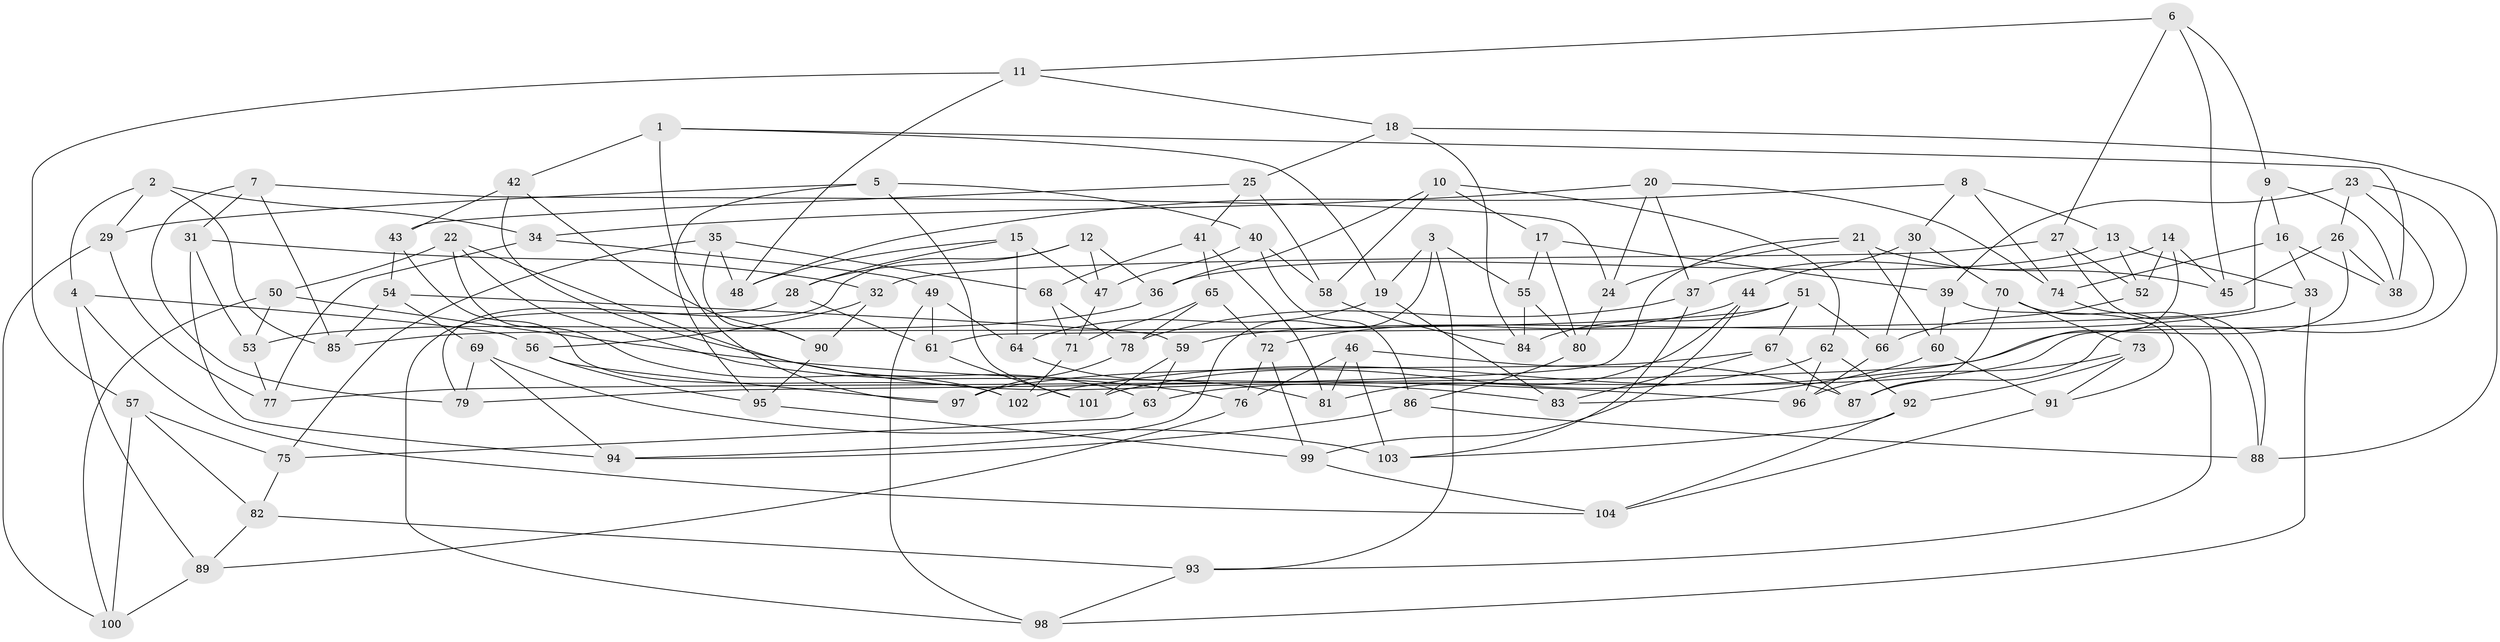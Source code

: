 // Generated by graph-tools (version 1.1) at 2025/16/03/09/25 04:16:21]
// undirected, 104 vertices, 208 edges
graph export_dot {
graph [start="1"]
  node [color=gray90,style=filled];
  1;
  2;
  3;
  4;
  5;
  6;
  7;
  8;
  9;
  10;
  11;
  12;
  13;
  14;
  15;
  16;
  17;
  18;
  19;
  20;
  21;
  22;
  23;
  24;
  25;
  26;
  27;
  28;
  29;
  30;
  31;
  32;
  33;
  34;
  35;
  36;
  37;
  38;
  39;
  40;
  41;
  42;
  43;
  44;
  45;
  46;
  47;
  48;
  49;
  50;
  51;
  52;
  53;
  54;
  55;
  56;
  57;
  58;
  59;
  60;
  61;
  62;
  63;
  64;
  65;
  66;
  67;
  68;
  69;
  70;
  71;
  72;
  73;
  74;
  75;
  76;
  77;
  78;
  79;
  80;
  81;
  82;
  83;
  84;
  85;
  86;
  87;
  88;
  89;
  90;
  91;
  92;
  93;
  94;
  95;
  96;
  97;
  98;
  99;
  100;
  101;
  102;
  103;
  104;
  1 -- 97;
  1 -- 19;
  1 -- 38;
  1 -- 42;
  2 -- 34;
  2 -- 4;
  2 -- 29;
  2 -- 85;
  3 -- 93;
  3 -- 19;
  3 -- 55;
  3 -- 94;
  4 -- 56;
  4 -- 89;
  4 -- 104;
  5 -- 101;
  5 -- 29;
  5 -- 95;
  5 -- 40;
  6 -- 9;
  6 -- 27;
  6 -- 45;
  6 -- 11;
  7 -- 31;
  7 -- 24;
  7 -- 79;
  7 -- 85;
  8 -- 30;
  8 -- 48;
  8 -- 13;
  8 -- 74;
  9 -- 38;
  9 -- 61;
  9 -- 16;
  10 -- 62;
  10 -- 17;
  10 -- 36;
  10 -- 58;
  11 -- 48;
  11 -- 57;
  11 -- 18;
  12 -- 28;
  12 -- 79;
  12 -- 47;
  12 -- 36;
  13 -- 33;
  13 -- 52;
  13 -- 36;
  14 -- 52;
  14 -- 102;
  14 -- 45;
  14 -- 37;
  15 -- 28;
  15 -- 47;
  15 -- 48;
  15 -- 64;
  16 -- 74;
  16 -- 33;
  16 -- 38;
  17 -- 39;
  17 -- 55;
  17 -- 80;
  18 -- 84;
  18 -- 25;
  18 -- 88;
  19 -- 64;
  19 -- 83;
  20 -- 24;
  20 -- 34;
  20 -- 37;
  20 -- 74;
  21 -- 24;
  21 -- 45;
  21 -- 60;
  21 -- 79;
  22 -- 83;
  22 -- 76;
  22 -- 50;
  22 -- 102;
  23 -- 87;
  23 -- 39;
  23 -- 63;
  23 -- 26;
  24 -- 80;
  25 -- 58;
  25 -- 41;
  25 -- 43;
  26 -- 38;
  26 -- 77;
  26 -- 45;
  27 -- 32;
  27 -- 88;
  27 -- 52;
  28 -- 61;
  28 -- 98;
  29 -- 100;
  29 -- 77;
  30 -- 70;
  30 -- 44;
  30 -- 66;
  31 -- 53;
  31 -- 32;
  31 -- 94;
  32 -- 56;
  32 -- 90;
  33 -- 98;
  33 -- 59;
  34 -- 49;
  34 -- 77;
  35 -- 48;
  35 -- 68;
  35 -- 90;
  35 -- 75;
  36 -- 53;
  37 -- 103;
  37 -- 78;
  39 -- 60;
  39 -- 91;
  40 -- 86;
  40 -- 47;
  40 -- 58;
  41 -- 65;
  41 -- 68;
  41 -- 81;
  42 -- 90;
  42 -- 43;
  42 -- 63;
  43 -- 102;
  43 -- 54;
  44 -- 72;
  44 -- 81;
  44 -- 99;
  46 -- 76;
  46 -- 103;
  46 -- 81;
  46 -- 87;
  47 -- 71;
  49 -- 61;
  49 -- 64;
  49 -- 98;
  50 -- 100;
  50 -- 53;
  50 -- 96;
  51 -- 67;
  51 -- 84;
  51 -- 66;
  51 -- 85;
  52 -- 66;
  53 -- 77;
  54 -- 85;
  54 -- 69;
  54 -- 59;
  55 -- 80;
  55 -- 84;
  56 -- 97;
  56 -- 95;
  57 -- 100;
  57 -- 82;
  57 -- 75;
  58 -- 84;
  59 -- 101;
  59 -- 63;
  60 -- 91;
  60 -- 83;
  61 -- 101;
  62 -- 96;
  62 -- 92;
  62 -- 101;
  63 -- 75;
  64 -- 81;
  65 -- 71;
  65 -- 78;
  65 -- 72;
  66 -- 96;
  67 -- 83;
  67 -- 87;
  67 -- 97;
  68 -- 78;
  68 -- 71;
  69 -- 94;
  69 -- 103;
  69 -- 79;
  70 -- 87;
  70 -- 93;
  70 -- 73;
  71 -- 102;
  72 -- 76;
  72 -- 99;
  73 -- 92;
  73 -- 96;
  73 -- 91;
  74 -- 88;
  75 -- 82;
  76 -- 89;
  78 -- 97;
  80 -- 86;
  82 -- 89;
  82 -- 93;
  86 -- 94;
  86 -- 88;
  89 -- 100;
  90 -- 95;
  91 -- 104;
  92 -- 103;
  92 -- 104;
  93 -- 98;
  95 -- 99;
  99 -- 104;
}

